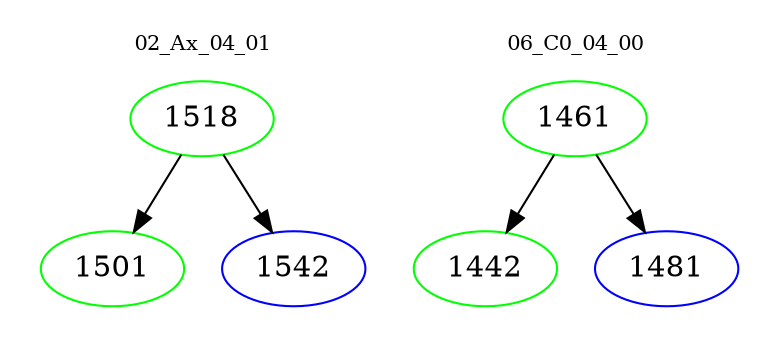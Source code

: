 digraph{
subgraph cluster_0 {
color = white
label = "02_Ax_04_01";
fontsize=10;
T0_1518 [label="1518", color="green"]
T0_1518 -> T0_1501 [color="black"]
T0_1501 [label="1501", color="green"]
T0_1518 -> T0_1542 [color="black"]
T0_1542 [label="1542", color="blue"]
}
subgraph cluster_1 {
color = white
label = "06_C0_04_00";
fontsize=10;
T1_1461 [label="1461", color="green"]
T1_1461 -> T1_1442 [color="black"]
T1_1442 [label="1442", color="green"]
T1_1461 -> T1_1481 [color="black"]
T1_1481 [label="1481", color="blue"]
}
}
